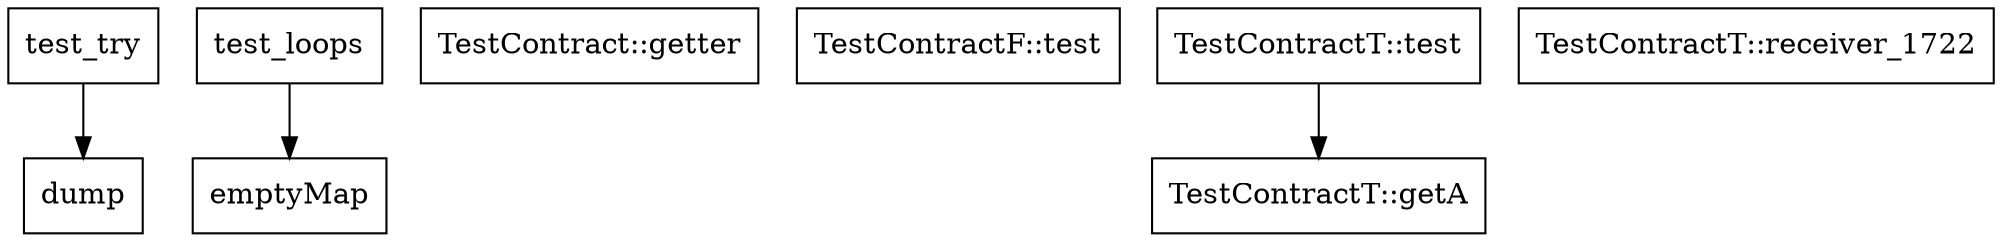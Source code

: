 digraph "CallGraph" {
    node [shape=box];
    node_1 [label="test_try"];
    node_2 [label="test_loops"];
    node_3 [label="TestContract::getter"];
    node_4 [label="TestContractF::test"];
    node_5 [label="TestContractT::test"];
    node_6 [label="TestContractT::receiver_1722"];
    node_7 [label="dump"];
    node_8 [label="emptyMap"];
    node_9 [label="TestContractT::getA"];
    node_1 -> node_7;
    node_2 -> node_8;
    node_5 -> node_9;
}
